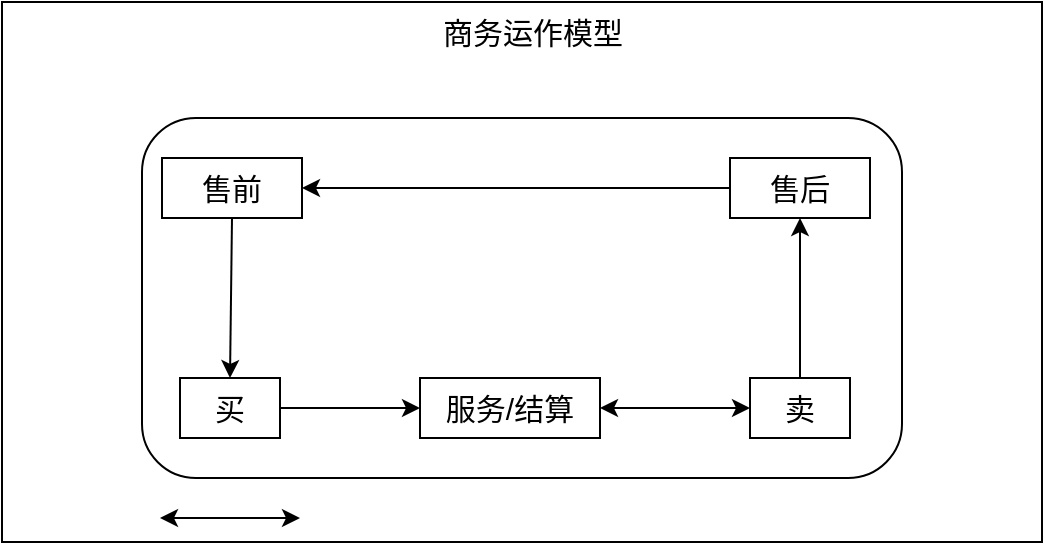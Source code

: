 <mxfile version="20.8.23" type="github">
  <diagram name="第 1 页" id="yvUWGEL02yEKHM-XBLOZ">
    <mxGraphModel dx="1434" dy="755" grid="1" gridSize="10" guides="1" tooltips="1" connect="1" arrows="1" fold="1" page="1" pageScale="1" pageWidth="827" pageHeight="1169" math="0" shadow="0">
      <root>
        <mxCell id="0" />
        <mxCell id="1" parent="0" />
        <mxCell id="8WEs470nkHhceNyE-327-2" value="" style="rounded=0;whiteSpace=wrap;html=1;" vertex="1" parent="1">
          <mxGeometry x="160" y="162" width="520" height="270" as="geometry" />
        </mxCell>
        <mxCell id="8WEs470nkHhceNyE-327-3" value="&lt;font style=&quot;font-size: 15px;&quot;&gt;商务运作模型&lt;/font&gt;" style="text;html=1;strokeColor=none;fillColor=none;align=center;verticalAlign=middle;whiteSpace=wrap;rounded=0;" vertex="1" parent="1">
          <mxGeometry x="377.5" y="162" width="95" height="30" as="geometry" />
        </mxCell>
        <mxCell id="8WEs470nkHhceNyE-327-4" value="" style="rounded=1;whiteSpace=wrap;html=1;fontSize=15;" vertex="1" parent="1">
          <mxGeometry x="230" y="220" width="380" height="180" as="geometry" />
        </mxCell>
        <mxCell id="8WEs470nkHhceNyE-327-5" value="售前" style="rounded=0;whiteSpace=wrap;html=1;fontSize=15;" vertex="1" parent="1">
          <mxGeometry x="240" y="240" width="70" height="30" as="geometry" />
        </mxCell>
        <mxCell id="8WEs470nkHhceNyE-327-6" value="售后" style="rounded=0;whiteSpace=wrap;html=1;fontSize=15;" vertex="1" parent="1">
          <mxGeometry x="524" y="240" width="70" height="30" as="geometry" />
        </mxCell>
        <mxCell id="8WEs470nkHhceNyE-327-7" value="买" style="rounded=0;whiteSpace=wrap;html=1;fontSize=15;" vertex="1" parent="1">
          <mxGeometry x="249" y="350" width="50" height="30" as="geometry" />
        </mxCell>
        <mxCell id="8WEs470nkHhceNyE-327-8" value="卖" style="rounded=0;whiteSpace=wrap;html=1;fontSize=15;" vertex="1" parent="1">
          <mxGeometry x="534" y="350" width="50" height="30" as="geometry" />
        </mxCell>
        <mxCell id="8WEs470nkHhceNyE-327-9" value="服务/结算" style="rounded=0;whiteSpace=wrap;html=1;fontSize=15;" vertex="1" parent="1">
          <mxGeometry x="369" y="350" width="90" height="30" as="geometry" />
        </mxCell>
        <mxCell id="8WEs470nkHhceNyE-327-14" value="" style="endArrow=classic;startArrow=classic;html=1;rounded=0;fontSize=15;exitX=1;exitY=0.5;exitDx=0;exitDy=0;entryX=0;entryY=0.5;entryDx=0;entryDy=0;" edge="1" parent="1" source="8WEs470nkHhceNyE-327-9" target="8WEs470nkHhceNyE-327-8">
          <mxGeometry width="50" height="50" relative="1" as="geometry">
            <mxPoint x="340" y="510" as="sourcePoint" />
            <mxPoint x="421" y="510" as="targetPoint" />
            <Array as="points" />
          </mxGeometry>
        </mxCell>
        <mxCell id="8WEs470nkHhceNyE-327-15" value="" style="endArrow=classic;html=1;rounded=0;fontSize=15;exitX=0;exitY=0.5;exitDx=0;exitDy=0;entryX=1;entryY=0.5;entryDx=0;entryDy=0;" edge="1" parent="1" source="8WEs470nkHhceNyE-327-6" target="8WEs470nkHhceNyE-327-5">
          <mxGeometry width="50" height="50" relative="1" as="geometry">
            <mxPoint x="380" y="310" as="sourcePoint" />
            <mxPoint x="430" y="260" as="targetPoint" />
          </mxGeometry>
        </mxCell>
        <mxCell id="8WEs470nkHhceNyE-327-16" value="" style="endArrow=classic;html=1;rounded=0;fontSize=15;exitX=0.5;exitY=0;exitDx=0;exitDy=0;entryX=0.5;entryY=1;entryDx=0;entryDy=0;" edge="1" parent="1" source="8WEs470nkHhceNyE-327-8" target="8WEs470nkHhceNyE-327-6">
          <mxGeometry width="50" height="50" relative="1" as="geometry">
            <mxPoint x="540" y="340" as="sourcePoint" />
            <mxPoint x="590" y="290" as="targetPoint" />
          </mxGeometry>
        </mxCell>
        <mxCell id="8WEs470nkHhceNyE-327-17" value="" style="endArrow=classic;html=1;rounded=0;fontSize=15;entryX=0.5;entryY=0;entryDx=0;entryDy=0;exitX=0.5;exitY=1;exitDx=0;exitDy=0;" edge="1" parent="1" source="8WEs470nkHhceNyE-327-5" target="8WEs470nkHhceNyE-327-7">
          <mxGeometry width="50" height="50" relative="1" as="geometry">
            <mxPoint x="270" y="270" as="sourcePoint" />
            <mxPoint x="320" y="280" as="targetPoint" />
          </mxGeometry>
        </mxCell>
        <mxCell id="8WEs470nkHhceNyE-327-18" value="" style="endArrow=classic;startArrow=classic;html=1;rounded=0;fontSize=15;exitX=1;exitY=0.5;exitDx=0;exitDy=0;entryX=0;entryY=0.5;entryDx=0;entryDy=0;" edge="1" parent="1">
          <mxGeometry width="50" height="50" relative="1" as="geometry">
            <mxPoint x="239" y="420" as="sourcePoint" />
            <mxPoint x="309" y="420" as="targetPoint" />
          </mxGeometry>
        </mxCell>
        <mxCell id="8WEs470nkHhceNyE-327-19" value="" style="endArrow=classic;html=1;rounded=0;fontSize=15;entryX=0;entryY=0.5;entryDx=0;entryDy=0;exitX=1;exitY=0.5;exitDx=0;exitDy=0;" edge="1" parent="1" source="8WEs470nkHhceNyE-327-7" target="8WEs470nkHhceNyE-327-9">
          <mxGeometry width="50" height="50" relative="1" as="geometry">
            <mxPoint x="310" y="410" as="sourcePoint" />
            <mxPoint x="360" y="360" as="targetPoint" />
          </mxGeometry>
        </mxCell>
      </root>
    </mxGraphModel>
  </diagram>
</mxfile>
